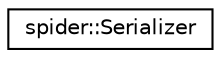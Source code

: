 digraph "Graphical Class Hierarchy"
{
  edge [fontname="Helvetica",fontsize="10",labelfontname="Helvetica",labelfontsize="10"];
  node [fontname="Helvetica",fontsize="10",shape=record];
  rankdir="LR";
  Node0 [label="spider::Serializer",height=0.2,width=0.4,color="black", fillcolor="white", style="filled",URL="$classspider_1_1_serializer.html"];
}
